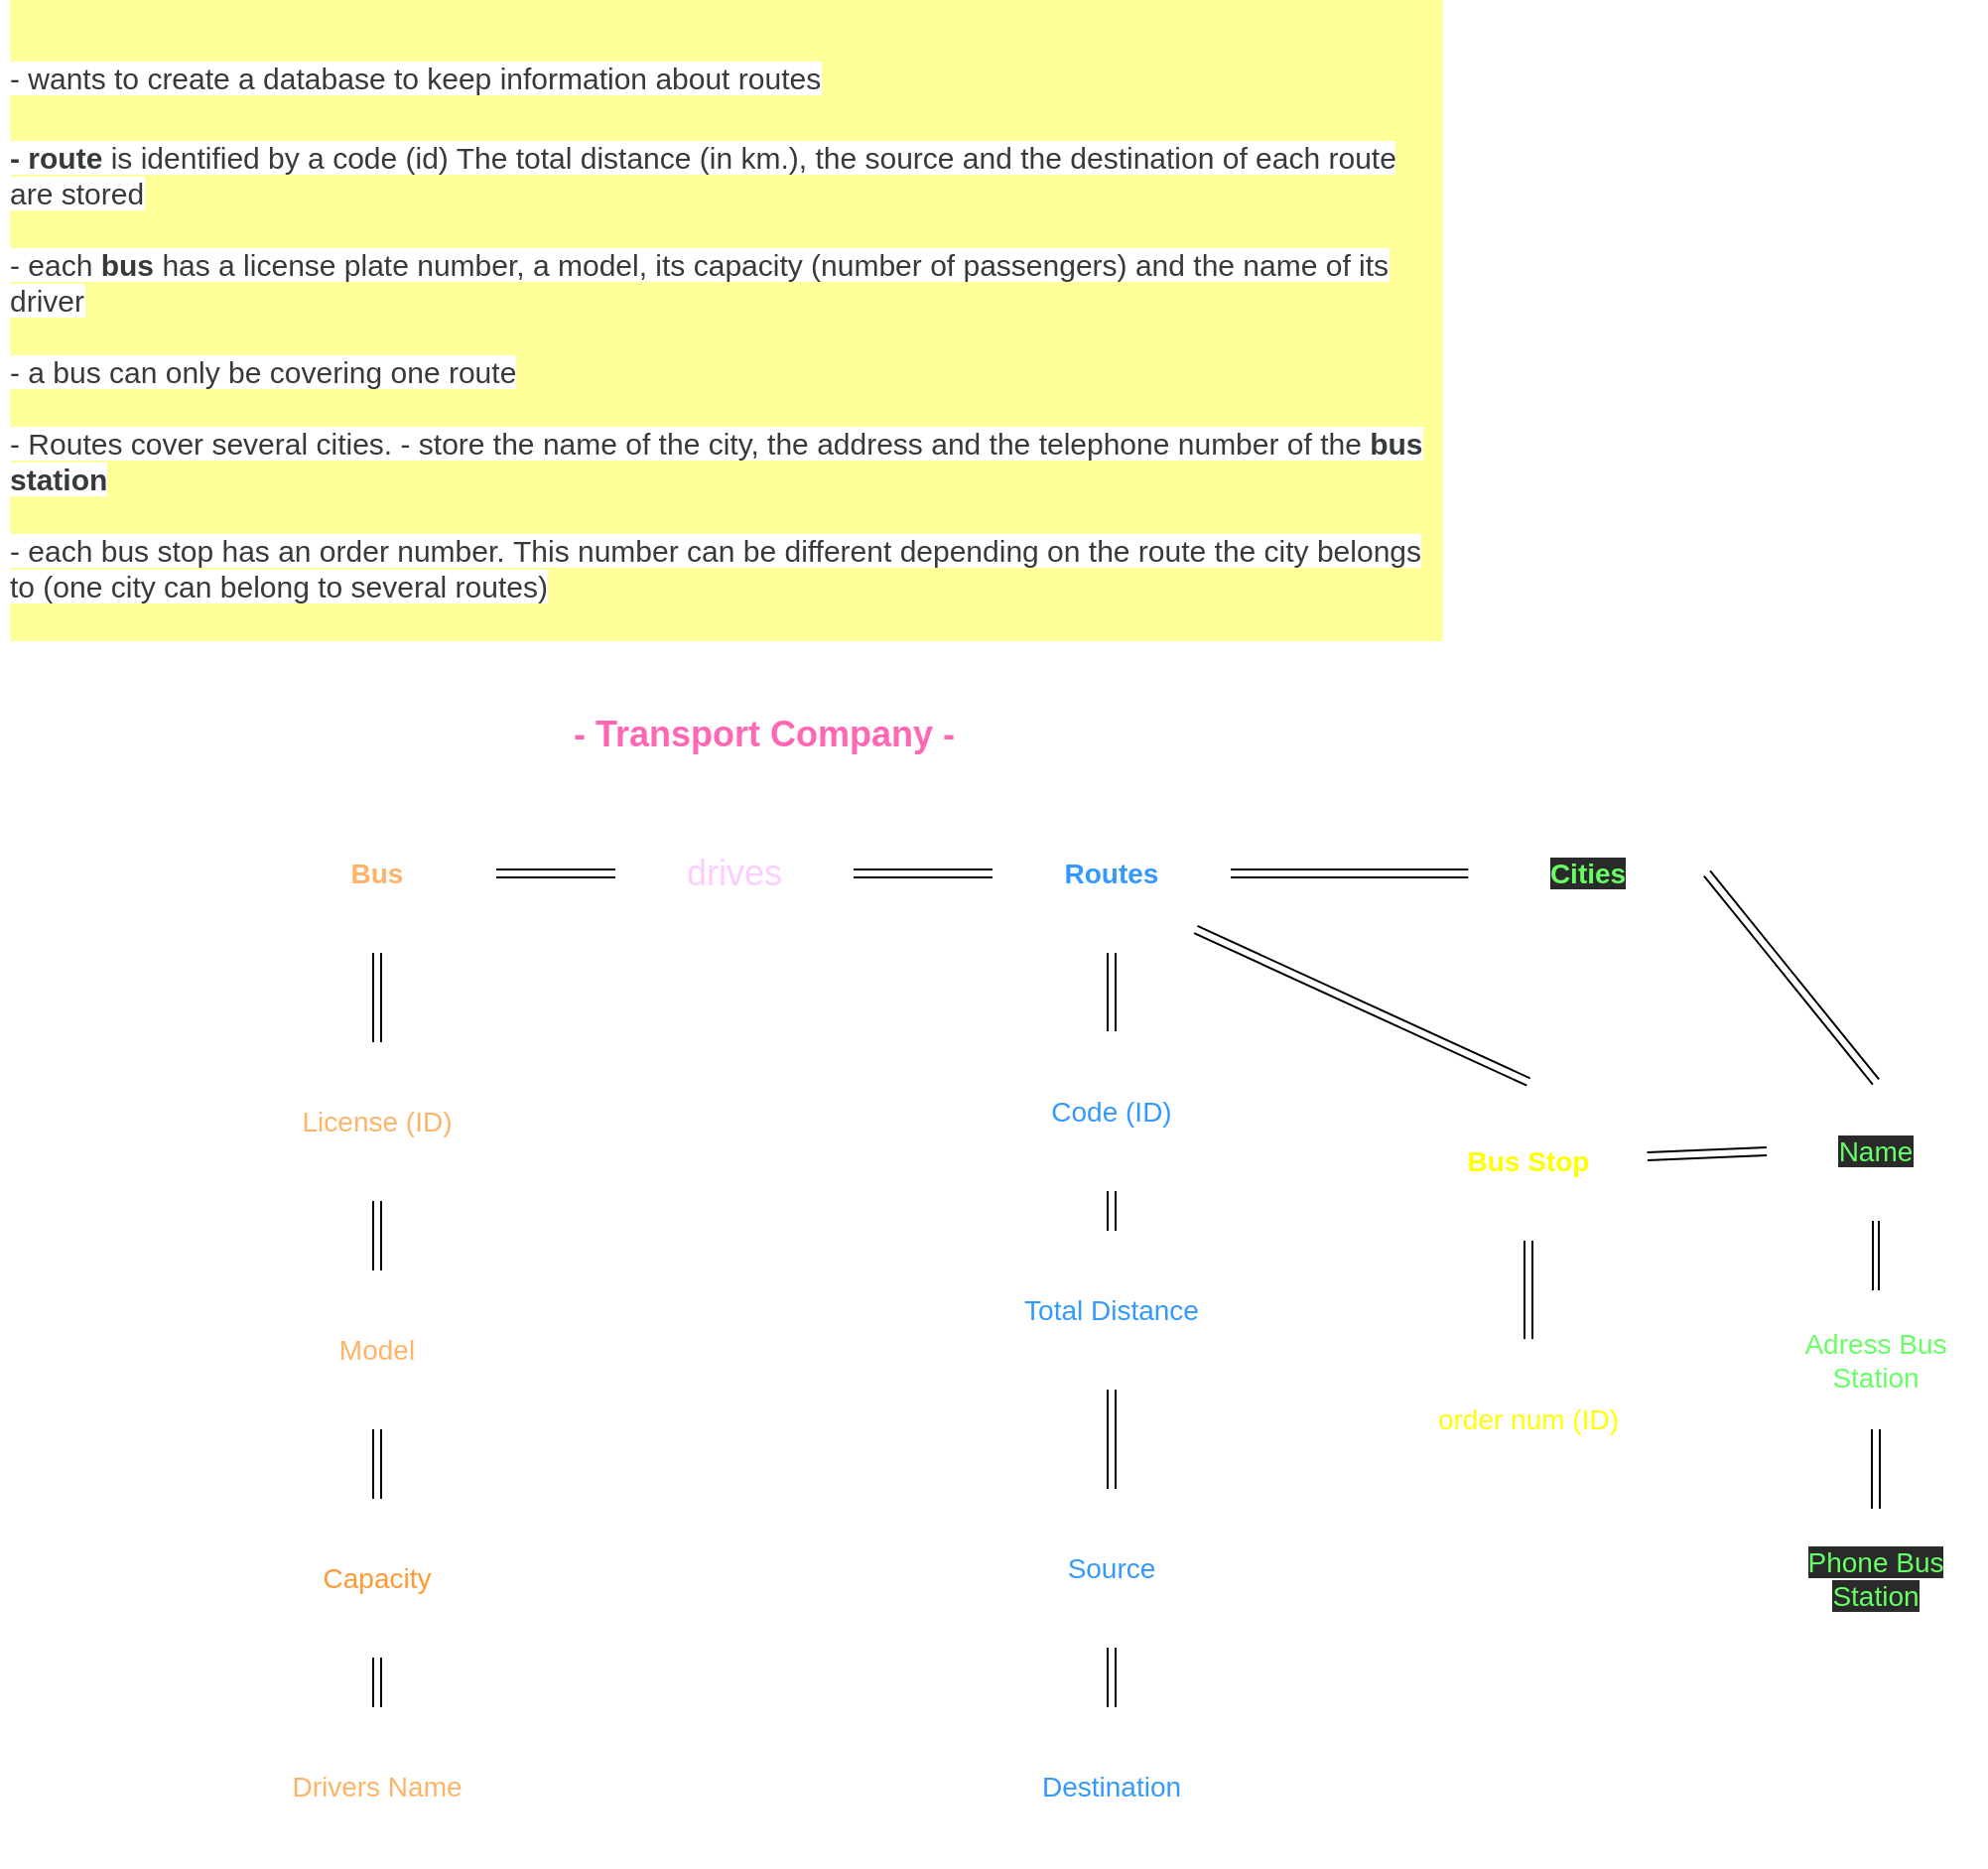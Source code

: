 <mxfile>
    <diagram id="3i0krbR3AakGJBCErde_" name="Brainstorming">
        <mxGraphModel dx="1923" dy="900" grid="1" gridSize="10" guides="1" tooltips="1" connect="1" arrows="1" fold="1" page="1" pageScale="1" pageWidth="827" pageHeight="1169" math="0" shadow="0">
            <root>
                <mxCell id="0"/>
                <mxCell id="1" parent="0"/>
                <mxCell id="3" value="&lt;h3&gt;&lt;b&gt;&lt;font color=&quot;#ff66b3&quot; style=&quot;font-size: 18px&quot;&gt;- Transport Company -&lt;/font&gt;&lt;/b&gt;&lt;/h3&gt;" style="text;html=1;strokeColor=none;fillColor=none;align=center;verticalAlign=middle;whiteSpace=wrap;rounded=0;" parent="1" vertex="1">
                    <mxGeometry x="-150" y="330" width="210" height="80" as="geometry"/>
                </mxCell>
                <mxCell id="KhNf68ThuHch4DrrgA4X-4" value="&lt;h1&gt;&lt;span style=&quot;background-color: rgb(255 , 255 , 255) ; color: rgb(55 , 58 , 60) ; font-size: 15px ; font-weight: normal&quot;&gt;- wants to create a database to keep information about routes&lt;/span&gt;&lt;br&gt;&lt;/h1&gt;&lt;span style=&quot;box-sizing: border-box ; font-weight: bolder ; color: rgb(55 , 58 , 60) ; font-family: , &amp;#34;blinkmacsystemfont&amp;#34; , &amp;#34;segoe ui&amp;#34; , &amp;#34;roboto&amp;#34; , &amp;#34;helvetica neue&amp;#34; , &amp;#34;arial&amp;#34; , sans-serif , &amp;#34;apple color emoji&amp;#34; , &amp;#34;segoe ui emoji&amp;#34; , &amp;#34;segoe ui symbol&amp;#34; ; font-size: 15px ; background-color: rgb(255 , 255 , 255)&quot;&gt;- route&lt;/span&gt;&lt;span style=&quot;color: rgb(55 , 58 , 60) ; font-family: , &amp;#34;blinkmacsystemfont&amp;#34; , &amp;#34;segoe ui&amp;#34; , &amp;#34;roboto&amp;#34; , &amp;#34;helvetica neue&amp;#34; , &amp;#34;arial&amp;#34; , sans-serif , &amp;#34;apple color emoji&amp;#34; , &amp;#34;segoe ui emoji&amp;#34; , &amp;#34;segoe ui symbol&amp;#34; ; font-size: 15px ; background-color: rgb(255 , 255 , 255)&quot;&gt;&amp;nbsp;is identified by a code (id) The total distance (in km.), the source and the destination of each route are stored&lt;br&gt;&lt;br&gt;&lt;/span&gt;&lt;span style=&quot;color: rgb(55 , 58 , 60) ; font-family: , &amp;#34;blinkmacsystemfont&amp;#34; , &amp;#34;segoe ui&amp;#34; , &amp;#34;roboto&amp;#34; , &amp;#34;helvetica neue&amp;#34; , &amp;#34;arial&amp;#34; , sans-serif , &amp;#34;apple color emoji&amp;#34; , &amp;#34;segoe ui emoji&amp;#34; , &amp;#34;segoe ui symbol&amp;#34; ; font-size: 15px ; background-color: rgb(255 , 255 , 255)&quot;&gt;- each&amp;nbsp;&lt;/span&gt;&lt;span style=&quot;box-sizing: border-box ; font-weight: bolder ; color: rgb(55 , 58 , 60) ; font-family: , &amp;#34;blinkmacsystemfont&amp;#34; , &amp;#34;segoe ui&amp;#34; , &amp;#34;roboto&amp;#34; , &amp;#34;helvetica neue&amp;#34; , &amp;#34;arial&amp;#34; , sans-serif , &amp;#34;apple color emoji&amp;#34; , &amp;#34;segoe ui emoji&amp;#34; , &amp;#34;segoe ui symbol&amp;#34; ; font-size: 15px ; background-color: rgb(255 , 255 , 255)&quot;&gt;bus&lt;/span&gt;&lt;span style=&quot;color: rgb(55 , 58 , 60) ; font-family: , &amp;#34;blinkmacsystemfont&amp;#34; , &amp;#34;segoe ui&amp;#34; , &amp;#34;roboto&amp;#34; , &amp;#34;helvetica neue&amp;#34; , &amp;#34;arial&amp;#34; , sans-serif , &amp;#34;apple color emoji&amp;#34; , &amp;#34;segoe ui emoji&amp;#34; , &amp;#34;segoe ui symbol&amp;#34; ; font-size: 15px ; background-color: rgb(255 , 255 , 255)&quot;&gt;&amp;nbsp;has a license plate number, a model, its capacity (number of passengers) and the name of its driver&lt;br&gt;&lt;br&gt;&lt;/span&gt;&lt;span style=&quot;color: rgb(55 , 58 , 60) ; font-family: , &amp;#34;blinkmacsystemfont&amp;#34; , &amp;#34;segoe ui&amp;#34; , &amp;#34;roboto&amp;#34; , &amp;#34;helvetica neue&amp;#34; , &amp;#34;arial&amp;#34; , sans-serif , &amp;#34;apple color emoji&amp;#34; , &amp;#34;segoe ui emoji&amp;#34; , &amp;#34;segoe ui symbol&amp;#34; ; font-size: 15px ; background-color: rgb(255 , 255 , 255)&quot;&gt;- a bus can only be covering one route&lt;br&gt;&lt;/span&gt;&lt;span style=&quot;color: rgb(55 , 58 , 60) ; font-family: , &amp;#34;blinkmacsystemfont&amp;#34; , &amp;#34;segoe ui&amp;#34; , &amp;#34;roboto&amp;#34; , &amp;#34;helvetica neue&amp;#34; , &amp;#34;arial&amp;#34; , sans-serif , &amp;#34;apple color emoji&amp;#34; , &amp;#34;segoe ui emoji&amp;#34; , &amp;#34;segoe ui symbol&amp;#34; ; font-size: 15px ; background-color: rgb(255 , 255 , 255)&quot;&gt;&lt;br&gt;-&amp;nbsp;&lt;/span&gt;&lt;span style=&quot;color: rgb(55 , 58 , 60) ; font-family: , &amp;#34;blinkmacsystemfont&amp;#34; , &amp;#34;segoe ui&amp;#34; , &amp;#34;roboto&amp;#34; , &amp;#34;helvetica neue&amp;#34; , &amp;#34;arial&amp;#34; , sans-serif , &amp;#34;apple color emoji&amp;#34; , &amp;#34;segoe ui emoji&amp;#34; , &amp;#34;segoe ui symbol&amp;#34; ; font-size: 15px ; background-color: rgb(255 , 255 , 255)&quot;&gt;Routes cover several cities. - store the name of the city, the address and the telephone number of the&lt;/span&gt;&lt;span style=&quot;box-sizing: border-box ; font-weight: bolder ; color: rgb(55 , 58 , 60) ; font-family: , &amp;#34;blinkmacsystemfont&amp;#34; , &amp;#34;segoe ui&amp;#34; , &amp;#34;roboto&amp;#34; , &amp;#34;helvetica neue&amp;#34; , &amp;#34;arial&amp;#34; , sans-serif , &amp;#34;apple color emoji&amp;#34; , &amp;#34;segoe ui emoji&amp;#34; , &amp;#34;segoe ui symbol&amp;#34; ; font-size: 15px ; background-color: rgb(255 , 255 , 255)&quot;&gt;&amp;nbsp;bus station&lt;br&gt;&lt;br&gt;&lt;span style=&quot;font-family: , &amp;#34;blinkmacsystemfont&amp;#34; , &amp;#34;segoe ui&amp;#34; , &amp;#34;roboto&amp;#34; , &amp;#34;helvetica neue&amp;#34; , &amp;#34;arial&amp;#34; , sans-serif , &amp;#34;apple color emoji&amp;#34; , &amp;#34;segoe ui emoji&amp;#34; , &amp;#34;segoe ui symbol&amp;#34; ; font-weight: 400&quot;&gt;- each bus stop has an order number.&amp;nbsp;&lt;/span&gt;&lt;span style=&quot;font-family: , &amp;#34;blinkmacsystemfont&amp;#34; , &amp;#34;segoe ui&amp;#34; , &amp;#34;roboto&amp;#34; , &amp;#34;helvetica neue&amp;#34; , &amp;#34;arial&amp;#34; , sans-serif , &amp;#34;apple color emoji&amp;#34; , &amp;#34;segoe ui emoji&amp;#34; , &amp;#34;segoe ui symbol&amp;#34; ; font-weight: 400&quot;&gt;This number can be different depending on the route the city belongs to (one city can belong to several routes)&lt;br&gt;&lt;/span&gt;&lt;/span&gt;&lt;span style=&quot;color: rgb(55 , 58 , 60) ; font-family: , &amp;#34;blinkmacsystemfont&amp;#34; , &amp;#34;segoe ui&amp;#34; , &amp;#34;roboto&amp;#34; , &amp;#34;helvetica neue&amp;#34; , &amp;#34;arial&amp;#34; , sans-serif , &amp;#34;apple color emoji&amp;#34; , &amp;#34;segoe ui emoji&amp;#34; , &amp;#34;segoe ui symbol&amp;#34; ; font-size: 15px ; background-color: rgb(255 , 255 , 255)&quot;&gt;&lt;br&gt;&lt;/span&gt;" style="text;html=1;strokeColor=none;fillColor=none;spacing=5;spacingTop=-20;whiteSpace=wrap;overflow=hidden;rounded=0;labelBackgroundColor=#FFFF99;fontSize=14;fontColor=#000000;" parent="1" vertex="1">
                    <mxGeometry x="-430" y="10" width="730" height="330" as="geometry"/>
                </mxCell>
                <mxCell id="KhNf68ThuHch4DrrgA4X-8" value="&lt;font style=&quot;font-size: 14px&quot; color=&quot;#ffb366&quot;&gt;&lt;b&gt;Bus&lt;/b&gt;&lt;/font&gt;" style="ellipse;whiteSpace=wrap;html=1;labelBackgroundColor=none;fontSize=11;fontColor=#3399FF;strokeColor=#FFFFFF;fillColor=none;" parent="1" vertex="1">
                    <mxGeometry x="-300" y="400" width="120" height="80" as="geometry"/>
                </mxCell>
                <mxCell id="KhNf68ThuHch4DrrgA4X-9" value="&lt;font style=&quot;font-size: 14px&quot;&gt;&lt;b&gt;Routes&lt;/b&gt;&lt;/font&gt;" style="ellipse;whiteSpace=wrap;html=1;labelBackgroundColor=none;fontSize=11;fontColor=#3399FF;strokeColor=#FFFFFF;fillColor=none;" parent="1" vertex="1">
                    <mxGeometry x="70" y="400" width="120" height="80" as="geometry"/>
                </mxCell>
                <mxCell id="KhNf68ThuHch4DrrgA4X-10" value="" style="endArrow=none;html=1;fontSize=14;fontColor=#3399FF;shape=link;entryX=0.5;entryY=1;entryDx=0;entryDy=0;exitX=0.5;exitY=0;exitDx=0;exitDy=0;" parent="1" source="KhNf68ThuHch4DrrgA4X-11" target="KhNf68ThuHch4DrrgA4X-9" edge="1">
                    <mxGeometry width="50" height="50" relative="1" as="geometry">
                        <mxPoint x="560" y="600" as="sourcePoint"/>
                        <mxPoint x="430" y="480" as="targetPoint"/>
                    </mxGeometry>
                </mxCell>
                <mxCell id="KhNf68ThuHch4DrrgA4X-11" value="&lt;font style=&quot;font-size: 14px&quot;&gt;Code (ID)&lt;/font&gt;&lt;span style=&quot;color: rgba(0 , 0 , 0 , 0) ; font-family: monospace ; font-size: 0px&quot;&gt;%3CmxGraphModel%3E%3Croot%3E%3CmxCell%20id%3D%220%22%2F%3E%3CmxCell%20id%3D%221%22%20parent%3D%220%22%2F%3E%3CmxCell%20id%3D%222%22%20value%3D%22%26lt%3Bfont%20style%3D%26quot%3Bfont-size%3A%2014px%26quot%3B%26gt%3B%26lt%3Bb%26gt%3BRoutes%26lt%3B%2Fb%26gt%3B%26lt%3B%2Ffont%26gt%3B%22%20style%3D%22ellipse%3BwhiteSpace%3Dwrap%3Bhtml%3D1%3BlabelBackgroundColor%3Dnone%3BfontSize%3D11%3BfontColor%3D%233399FF%3BstrokeColor%3D%23FFFFFF%3BfillColor%3Dnone%3B%22%20vertex%3D%221%22%20parent%3D%221%22%3E%3CmxGeometry%20x%3D%22500%22%20y%3D%22480%22%20width%3D%22120%22%20height%3D%2280%22%20as%3D%22geometry%22%2F%3E%3C%2FmxCell%3E%3C%2Froot%3E%3C%2FmxGraphModel%3E&lt;/span&gt;" style="ellipse;whiteSpace=wrap;html=1;labelBackgroundColor=none;fontSize=11;fontColor=#3399FF;strokeColor=#FFFFFF;fillColor=none;" parent="1" vertex="1">
                    <mxGeometry x="70" y="520" width="120" height="80" as="geometry"/>
                </mxCell>
                <mxCell id="KhNf68ThuHch4DrrgA4X-12" value="&lt;span style=&quot;font-size: 14px&quot;&gt;Total Distance&lt;/span&gt;" style="ellipse;whiteSpace=wrap;html=1;labelBackgroundColor=none;fontSize=11;fontColor=#3399FF;strokeColor=#FFFFFF;fillColor=none;" parent="1" vertex="1">
                    <mxGeometry x="55" y="620" width="150" height="80" as="geometry"/>
                </mxCell>
                <mxCell id="KhNf68ThuHch4DrrgA4X-14" value="" style="endArrow=none;html=1;fontSize=14;fontColor=#3399FF;shape=link;entryX=0.5;entryY=1;entryDx=0;entryDy=0;width=4;exitX=0.5;exitY=0;exitDx=0;exitDy=0;" parent="1" source="KhNf68ThuHch4DrrgA4X-12" target="KhNf68ThuHch4DrrgA4X-11" edge="1">
                    <mxGeometry width="50" height="50" relative="1" as="geometry">
                        <mxPoint x="570" y="610" as="sourcePoint"/>
                        <mxPoint x="570" y="570" as="targetPoint"/>
                    </mxGeometry>
                </mxCell>
                <mxCell id="KhNf68ThuHch4DrrgA4X-15" value="&lt;span style=&quot;font-size: 14px&quot;&gt;Source&lt;/span&gt;" style="ellipse;whiteSpace=wrap;html=1;labelBackgroundColor=none;fontSize=11;fontColor=#3399FF;strokeColor=#FFFFFF;fillColor=none;" parent="1" vertex="1">
                    <mxGeometry x="55" y="750" width="150" height="80" as="geometry"/>
                </mxCell>
                <mxCell id="KhNf68ThuHch4DrrgA4X-16" value="&lt;span style=&quot;font-size: 14px&quot;&gt;Destination&lt;/span&gt;" style="ellipse;whiteSpace=wrap;html=1;labelBackgroundColor=none;fontSize=11;fontColor=#3399FF;strokeColor=#FFFFFF;fillColor=none;" parent="1" vertex="1">
                    <mxGeometry x="55" y="860" width="150" height="80" as="geometry"/>
                </mxCell>
                <mxCell id="KhNf68ThuHch4DrrgA4X-17" value="" style="endArrow=none;html=1;fontSize=14;fontColor=#3399FF;shape=link;entryX=0.5;entryY=1;entryDx=0;entryDy=0;exitX=0.5;exitY=0;exitDx=0;exitDy=0;" parent="1" source="KhNf68ThuHch4DrrgA4X-15" target="KhNf68ThuHch4DrrgA4X-12" edge="1">
                    <mxGeometry width="50" height="50" relative="1" as="geometry">
                        <mxPoint x="380" y="860" as="sourcePoint"/>
                        <mxPoint x="430" y="810" as="targetPoint"/>
                    </mxGeometry>
                </mxCell>
                <mxCell id="KhNf68ThuHch4DrrgA4X-18" value="" style="endArrow=none;html=1;fontSize=14;fontColor=#3399FF;shape=link;entryX=0.5;entryY=1;entryDx=0;entryDy=0;exitX=0.5;exitY=0;exitDx=0;exitDy=0;" parent="1" source="KhNf68ThuHch4DrrgA4X-16" target="KhNf68ThuHch4DrrgA4X-15" edge="1">
                    <mxGeometry width="50" height="50" relative="1" as="geometry">
                        <mxPoint x="380" y="860" as="sourcePoint"/>
                        <mxPoint x="430" y="810" as="targetPoint"/>
                    </mxGeometry>
                </mxCell>
                <mxCell id="KhNf68ThuHch4DrrgA4X-19" value="&lt;font color=&quot;#ffb366&quot;&gt;&lt;font style=&quot;font-size: 14px&quot;&gt;License (ID)&lt;/font&gt;&lt;span style=&quot;font-family: monospace ; font-size: 0px&quot;&gt;%3CmxGraphModel%3E%3Croot%3E%3CmxCell%20id%3D%220%22%2F%3E%3CmxCell%20id%3D%221%22%20parent%3D%220%22%2F%3E%3CmxCell%20id%3D%222%22%20value%3D%22%26lt%3Bfont%20style%3D%26quot%3Bfont-size%3A%2014px%26quot%3B%26gt%3B%26lt%3Bb%26gt%3BRoutes%26lt%3B%2Fb%26gt%3B%26lt%3B%2Ffont%26gt%3B%22%20style%3D%22ellipse%3BwhiteSpace%3Dwrap%3Bhtml%3D1%3BlabelBackgroundColor%3Dnone%3BfontSize%3D11%3BfontColor%3D%233399FF%3BstrokeColor%3D%23FFFFFF%3BfillColor%3Dnone%3B%22%20vertex%3D%221%22%20parent%3D%221%22%3E%3CmxGeometry%20x%3D%22500%22%20y%3D%22480%22%20width%3D%22120%22%20height%3D%2280%22%20as%3D%22geometry%22%2F%3E%3C%2FmxCell%3E%3C%2Froot%3E%3C%2FmxGraphModel%3E&lt;/span&gt;&lt;/font&gt;" style="ellipse;whiteSpace=wrap;html=1;labelBackgroundColor=none;fontSize=11;fontColor=#3399FF;strokeColor=#FFFFFF;fillColor=none;" parent="1" vertex="1">
                    <mxGeometry x="-300" y="525" width="120" height="80" as="geometry"/>
                </mxCell>
                <mxCell id="KhNf68ThuHch4DrrgA4X-20" value="&lt;font color=&quot;#ffb366&quot;&gt;&lt;span style=&quot;font-size: 14px&quot;&gt;Model&lt;/span&gt;&lt;span style=&quot;font-family: monospace ; font-size: 0px&quot;&gt;%3CmxGraphModel%3E%3Croot%3E%3CmxCell%20id%3D%220%22%2F%3E%3CmxCell%20id%3D%221%22%20parent%3D%220%22%2F%3E%3CmxCell%20id%3D%222%22%20value%3D%22%26lt%3Bfont%20style%3D%26quot%3Bfont-size%3A%2014px%26quot%3B%26gt%3B%26lt%3Bb%26gt%3BLicense%20(ID)%26lt%3B%2Fb%26gt%3B%26lt%3B%2Ffont%26gt%3B%26lt%3Bspan%20style%3D%26quot%3Bcolor%3A%20rgba(0%20%2C%200%20%2C%200%20%2C%200)%20%3B%20font-family%3A%20monospace%20%3B%20font-size%3A%200px%26quot%3B%26gt%3B%253CmxGraphModel%253E%253Croot%253E%253CmxCell%2520id%253D%25220%2522%252F%253E%253CmxCell%2520id%253D%25221%2522%2520parent%253D%25220%2522%252F%253E%253CmxCell%2520id%253D%25222%2522%2520value%253D%2522%2526lt%253Bfont%2520style%253D%2526quot%253Bfont-size%253A%252014px%2526quot%253B%2526gt%253B%2526lt%253Bb%2526gt%253BRoutes%2526lt%253B%252Fb%2526gt%253B%2526lt%253B%252Ffont%2526gt%253B%2522%2520style%253D%2522ellipse%253BwhiteSpace%253Dwrap%253Bhtml%253D1%253BlabelBackgroundColor%253Dnone%253BfontSize%253D11%253BfontColor%253D%25233399FF%253BstrokeColor%253D%2523FFFFFF%253BfillColor%253Dnone%253B%2522%2520vertex%253D%25221%2522%2520parent%253D%25221%2522%253E%253CmxGeometry%2520x%253D%2522500%2522%2520y%253D%2522480%2522%2520width%253D%2522120%2522%2520height%253D%252280%2522%2520as%253D%2522geometry%2522%252F%253E%253C%252FmxCell%253E%253C%252Froot%253E%253C%252FmxGraphModel%253E%26lt%3B%2Fspan%26gt%3B%22%20style%3D%22ellipse%3BwhiteSpace%3Dwrap%3Bhtml%3D1%3BlabelBackgroundColor%3Dnone%3BfontSize%3D11%3BfontColor%3D%233399FF%3BstrokeColor%3D%23FFFFFF%3BfillColor%3Dnone%3B%22%20vertex%3D%221%22%20parent%3D%221%22%3E%3CmxGeometry%20x%3D%22100%22%20y%3D%22610%22%20width%3D%22120%22%20height%3D%2280%22%20as%3D%22geometry%22%2F%3E%3C%2FmxCell%3E%3C%2Froot%3E%3C%2FmxGraphModel%3E&lt;/span&gt;&lt;/font&gt;" style="ellipse;whiteSpace=wrap;html=1;labelBackgroundColor=none;fontSize=11;fontColor=#3399FF;strokeColor=#FFFFFF;fillColor=none;" parent="1" vertex="1">
                    <mxGeometry x="-300" y="640" width="120" height="80" as="geometry"/>
                </mxCell>
                <mxCell id="KhNf68ThuHch4DrrgA4X-21" value="&lt;span style=&quot;font-size: 14px&quot;&gt;&lt;font color=&quot;#ff9933&quot;&gt;Capacity&lt;/font&gt;&lt;/span&gt;" style="ellipse;whiteSpace=wrap;html=1;labelBackgroundColor=none;fontSize=11;fontColor=#3399FF;strokeColor=#FFFFFF;fillColor=none;" parent="1" vertex="1">
                    <mxGeometry x="-300" y="755" width="120" height="80" as="geometry"/>
                </mxCell>
                <mxCell id="KhNf68ThuHch4DrrgA4X-22" value="&lt;span style=&quot;font-size: 14px&quot;&gt;&lt;font color=&quot;#ffb366&quot;&gt;Drivers Name&lt;/font&gt;&lt;/span&gt;" style="ellipse;whiteSpace=wrap;html=1;labelBackgroundColor=none;fontSize=11;fontColor=#3399FF;strokeColor=#FFFFFF;fillColor=none;" parent="1" vertex="1">
                    <mxGeometry x="-300" y="860" width="120" height="80" as="geometry"/>
                </mxCell>
                <mxCell id="KhNf68ThuHch4DrrgA4X-23" value="" style="endArrow=none;html=1;fontSize=14;fontColor=#3399FF;shape=link;entryX=0.5;entryY=1;entryDx=0;entryDy=0;exitX=0.5;exitY=0;exitDx=0;exitDy=0;" parent="1" source="KhNf68ThuHch4DrrgA4X-19" target="KhNf68ThuHch4DrrgA4X-8" edge="1">
                    <mxGeometry width="50" height="50" relative="1" as="geometry">
                        <mxPoint x="380" y="730" as="sourcePoint"/>
                        <mxPoint x="430" y="680" as="targetPoint"/>
                    </mxGeometry>
                </mxCell>
                <mxCell id="KhNf68ThuHch4DrrgA4X-24" value="" style="endArrow=none;html=1;fontSize=14;fontColor=#3399FF;shape=link;entryX=0.5;entryY=1;entryDx=0;entryDy=0;exitX=0.5;exitY=0;exitDx=0;exitDy=0;" parent="1" source="KhNf68ThuHch4DrrgA4X-20" target="KhNf68ThuHch4DrrgA4X-19" edge="1">
                    <mxGeometry width="50" height="50" relative="1" as="geometry">
                        <mxPoint x="160" y="720" as="sourcePoint"/>
                        <mxPoint x="430" y="680" as="targetPoint"/>
                    </mxGeometry>
                </mxCell>
                <mxCell id="KhNf68ThuHch4DrrgA4X-25" value="" style="endArrow=none;html=1;fontSize=14;fontColor=#3399FF;shape=link;entryX=0.5;entryY=1;entryDx=0;entryDy=0;exitX=0.5;exitY=0;exitDx=0;exitDy=0;" parent="1" source="KhNf68ThuHch4DrrgA4X-21" target="KhNf68ThuHch4DrrgA4X-20" edge="1">
                    <mxGeometry width="50" height="50" relative="1" as="geometry">
                        <mxPoint x="380" y="730" as="sourcePoint"/>
                        <mxPoint x="430" y="680" as="targetPoint"/>
                    </mxGeometry>
                </mxCell>
                <mxCell id="KhNf68ThuHch4DrrgA4X-26" value="" style="endArrow=none;html=1;fontSize=14;fontColor=#3399FF;shape=link;entryX=0.5;entryY=1;entryDx=0;entryDy=0;exitX=0.5;exitY=0;exitDx=0;exitDy=0;" parent="1" source="KhNf68ThuHch4DrrgA4X-22" target="KhNf68ThuHch4DrrgA4X-21" edge="1">
                    <mxGeometry width="50" height="50" relative="1" as="geometry">
                        <mxPoint x="380" y="980" as="sourcePoint"/>
                        <mxPoint x="430" y="930" as="targetPoint"/>
                    </mxGeometry>
                </mxCell>
                <mxCell id="KhNf68ThuHch4DrrgA4X-32" value="&lt;font color=&quot;#ffffff&quot;&gt;every bus one route&lt;/font&gt;" style="text;html=1;strokeColor=none;fillColor=none;align=center;verticalAlign=middle;whiteSpace=wrap;rounded=0;labelBackgroundColor=none;fontSize=14;fontColor=#3399FF;" parent="1" vertex="1">
                    <mxGeometry x="-135" y="500" width="150" height="30" as="geometry"/>
                </mxCell>
                <mxCell id="KhNf68ThuHch4DrrgA4X-33" value="" style="endArrow=none;html=1;fontSize=14;fontColor=#3399FF;shape=link;entryX=1;entryY=0.5;entryDx=0;entryDy=0;" parent="1" source="KhNf68ThuHch4DrrgA4X-34" target="KhNf68ThuHch4DrrgA4X-9" edge="1">
                    <mxGeometry width="50" height="50" relative="1" as="geometry">
                        <mxPoint x="680" y="480" as="sourcePoint"/>
                        <mxPoint x="630" y="500" as="targetPoint"/>
                    </mxGeometry>
                </mxCell>
                <mxCell id="KhNf68ThuHch4DrrgA4X-34" value="&lt;font color=&quot;#66ff66&quot;&gt;&lt;span style=&quot;font-family: &amp;#34;helvetica&amp;#34; ; font-size: 14px ; font-style: normal ; letter-spacing: normal ; text-align: center ; text-indent: 0px ; text-transform: none ; word-spacing: 0px ; background-color: rgb(42 , 42 , 42) ; display: inline ; float: none&quot;&gt;&lt;b&gt;Cities&lt;/b&gt;&lt;/span&gt;&lt;br&gt;&lt;/font&gt;" style="ellipse;whiteSpace=wrap;html=1;labelBackgroundColor=none;fontSize=14;fontColor=#3399FF;strokeColor=#FFFFFF;fillColor=none;" parent="1" vertex="1">
                    <mxGeometry x="310" y="400" width="120" height="80" as="geometry"/>
                </mxCell>
                <mxCell id="KhNf68ThuHch4DrrgA4X-38" value="&lt;font color=&quot;#66ff66&quot;&gt;&lt;span style=&quot;font-family: &amp;#34;helvetica&amp;#34; ; font-size: 14px ; font-style: normal ; font-weight: 400 ; letter-spacing: normal ; text-align: center ; text-indent: 0px ; text-transform: none ; word-spacing: 0px ; background-color: rgb(42 , 42 , 42) ; display: inline ; float: none&quot;&gt;Name&lt;/span&gt;&lt;br&gt;&lt;/font&gt;" style="ellipse;whiteSpace=wrap;html=1;labelBackgroundColor=none;fontSize=14;fontColor=#3399FF;strokeColor=#FFFFFF;fillColor=none;" parent="1" vertex="1">
                    <mxGeometry x="460" y="545" width="110" height="70" as="geometry"/>
                </mxCell>
                <mxCell id="KhNf68ThuHch4DrrgA4X-39" value="&lt;font color=&quot;#66ff66&quot;&gt;&lt;font face=&quot;helvetica&quot;&gt;Adress Bus Station&lt;/font&gt;&lt;br&gt;&lt;/font&gt;" style="ellipse;whiteSpace=wrap;html=1;labelBackgroundColor=none;fontSize=14;fontColor=#3399FF;strokeColor=#FFFFFF;fillColor=none;" parent="1" vertex="1">
                    <mxGeometry x="460" y="650" width="110" height="70" as="geometry"/>
                </mxCell>
                <mxCell id="KhNf68ThuHch4DrrgA4X-40" value="&lt;font color=&quot;#66ff66&quot;&gt;&lt;span style=&quot;font-family: &amp;#34;helvetica&amp;#34; ; font-size: 14px ; font-style: normal ; font-weight: 400 ; letter-spacing: normal ; text-align: center ; text-indent: 0px ; text-transform: none ; word-spacing: 0px ; background-color: rgb(42 , 42 , 42) ; display: inline ; float: none&quot;&gt;Phone Bus Station&lt;/span&gt;&lt;br&gt;&lt;/font&gt;" style="ellipse;whiteSpace=wrap;html=1;labelBackgroundColor=none;fontSize=14;fontColor=#3399FF;strokeColor=#FFFFFF;fillColor=none;" parent="1" vertex="1">
                    <mxGeometry x="460" y="760" width="110" height="70" as="geometry"/>
                </mxCell>
                <mxCell id="KhNf68ThuHch4DrrgA4X-41" value="" style="endArrow=none;html=1;fontSize=14;fontColor=#66FF66;shape=link;entryX=0.5;entryY=1;entryDx=0;entryDy=0;exitX=0.5;exitY=0;exitDx=0;exitDy=0;width=-3;" parent="1" source="KhNf68ThuHch4DrrgA4X-39" target="KhNf68ThuHch4DrrgA4X-38" edge="1">
                    <mxGeometry width="50" height="50" relative="1" as="geometry">
                        <mxPoint x="560" y="760" as="sourcePoint"/>
                        <mxPoint x="610" y="710" as="targetPoint"/>
                    </mxGeometry>
                </mxCell>
                <mxCell id="KhNf68ThuHch4DrrgA4X-42" value="" style="endArrow=none;html=1;fontSize=14;fontColor=#66FF66;shape=link;entryX=0.5;entryY=1;entryDx=0;entryDy=0;exitX=0.5;exitY=0;exitDx=0;exitDy=0;" parent="1" source="KhNf68ThuHch4DrrgA4X-40" target="KhNf68ThuHch4DrrgA4X-39" edge="1">
                    <mxGeometry width="50" height="50" relative="1" as="geometry">
                        <mxPoint x="560" y="760" as="sourcePoint"/>
                        <mxPoint x="610" y="710" as="targetPoint"/>
                    </mxGeometry>
                </mxCell>
                <mxCell id="KhNf68ThuHch4DrrgA4X-44" value="" style="endArrow=none;html=1;fontSize=14;fontColor=#66FF66;shape=link;entryX=1;entryY=0.5;entryDx=0;entryDy=0;exitX=0.5;exitY=0;exitDx=0;exitDy=0;" parent="1" source="KhNf68ThuHch4DrrgA4X-38" target="KhNf68ThuHch4DrrgA4X-34" edge="1">
                    <mxGeometry width="50" height="50" relative="1" as="geometry">
                        <mxPoint x="540" y="600" as="sourcePoint"/>
                        <mxPoint x="590" y="550" as="targetPoint"/>
                    </mxGeometry>
                </mxCell>
                <mxCell id="KhNf68ThuHch4DrrgA4X-45" value="&lt;b&gt;&lt;font color=&quot;#ffff00&quot;&gt;Bus Stop&lt;/font&gt;&lt;/b&gt;" style="ellipse;whiteSpace=wrap;html=1;labelBackgroundColor=none;fontSize=14;fontColor=#66FF66;strokeColor=#FFFFFF;fillColor=none;" parent="1" vertex="1">
                    <mxGeometry x="280" y="545" width="120" height="80" as="geometry"/>
                </mxCell>
                <mxCell id="KhNf68ThuHch4DrrgA4X-47" value="" style="endArrow=none;html=1;fontSize=14;fontColor=#66FF66;shape=link;entryX=0;entryY=0.5;entryDx=0;entryDy=0;" parent="1" source="KhNf68ThuHch4DrrgA4X-45" target="KhNf68ThuHch4DrrgA4X-38" edge="1">
                    <mxGeometry width="50" height="50" relative="1" as="geometry">
                        <mxPoint x="210" y="510" as="sourcePoint"/>
                        <mxPoint x="260" y="460" as="targetPoint"/>
                    </mxGeometry>
                </mxCell>
                <mxCell id="KhNf68ThuHch4DrrgA4X-48" value="" style="endArrow=none;html=1;fontSize=14;fontColor=#FFFF00;shape=link;entryX=0.5;entryY=1;entryDx=0;entryDy=0;exitX=0.5;exitY=0;exitDx=0;exitDy=0;" parent="1" source="KhNf68ThuHch4DrrgA4X-49" target="KhNf68ThuHch4DrrgA4X-45" edge="1">
                    <mxGeometry width="50" height="50" relative="1" as="geometry">
                        <mxPoint x="320" y="560" as="sourcePoint"/>
                        <mxPoint x="270" y="460" as="targetPoint"/>
                    </mxGeometry>
                </mxCell>
                <mxCell id="KhNf68ThuHch4DrrgA4X-49" value="&lt;font color=&quot;#ffff00&quot;&gt;order num (ID)&lt;/font&gt;" style="ellipse;whiteSpace=wrap;html=1;labelBackgroundColor=none;fontSize=14;fontColor=#66FF66;strokeColor=#FFFFFF;fillColor=none;" parent="1" vertex="1">
                    <mxGeometry x="280" y="675" width="120" height="80" as="geometry"/>
                </mxCell>
                <mxCell id="7bQebVG09Sl7szE1yzq2-3" value="&lt;font color=&quot;#ffccff&quot;&gt;drives&lt;/font&gt;" style="rhombus;whiteSpace=wrap;html=1;labelBackgroundColor=none;fontSize=18;fontColor=#FFB366;strokeColor=#FFFFFF;fillColor=none;" parent="1" vertex="1">
                    <mxGeometry x="-120" y="400" width="120" height="80" as="geometry"/>
                </mxCell>
                <mxCell id="7bQebVG09Sl7szE1yzq2-4" value="" style="endArrow=none;html=1;fontSize=18;fontColor=#FFCCFF;shape=link;entryX=0;entryY=0.5;entryDx=0;entryDy=0;exitX=1;exitY=0.5;exitDx=0;exitDy=0;" parent="1" source="KhNf68ThuHch4DrrgA4X-8" target="7bQebVG09Sl7szE1yzq2-3" edge="1">
                    <mxGeometry width="50" height="50" relative="1" as="geometry">
                        <mxPoint x="-120" y="510" as="sourcePoint"/>
                        <mxPoint x="-70" y="460" as="targetPoint"/>
                    </mxGeometry>
                </mxCell>
                <mxCell id="7bQebVG09Sl7szE1yzq2-5" value="" style="endArrow=none;html=1;fontSize=18;fontColor=#FFCCFF;shape=link;entryX=1;entryY=0.5;entryDx=0;entryDy=0;exitX=0;exitY=0.5;exitDx=0;exitDy=0;" parent="1" source="KhNf68ThuHch4DrrgA4X-9" target="7bQebVG09Sl7szE1yzq2-3" edge="1">
                    <mxGeometry width="50" height="50" relative="1" as="geometry">
                        <mxPoint x="-120" y="510" as="sourcePoint"/>
                        <mxPoint x="-70" y="460" as="targetPoint"/>
                    </mxGeometry>
                </mxCell>
                <mxCell id="7bQebVG09Sl7szE1yzq2-6" value="" style="endArrow=none;html=1;fontSize=18;fontColor=#FFFFFF;shape=link;entryX=0.5;entryY=0;entryDx=0;entryDy=0;exitX=1;exitY=1;exitDx=0;exitDy=0;" parent="1" source="KhNf68ThuHch4DrrgA4X-9" target="KhNf68ThuHch4DrrgA4X-45" edge="1">
                    <mxGeometry width="50" height="50" relative="1" as="geometry">
                        <mxPoint x="360" y="490" as="sourcePoint"/>
                        <mxPoint x="200" y="460" as="targetPoint"/>
                    </mxGeometry>
                </mxCell>
            </root>
        </mxGraphModel>
    </diagram>
    <diagram id="NCjHek5yrXcbpHjp7_MJ" name="Tables">
        <mxGraphModel dx="548" dy="450" grid="1" gridSize="10" guides="1" tooltips="1" connect="1" arrows="1" fold="1" page="1" pageScale="1" pageWidth="827" pageHeight="1169" math="0" shadow="0">
            <root>
                <mxCell id="slJAHKkvd8Bo7gFiSA_M-0"/>
                <mxCell id="slJAHKkvd8Bo7gFiSA_M-1" parent="slJAHKkvd8Bo7gFiSA_M-0"/>
                <mxCell id="cmdRNotz22MEFSCu1hS4-0" value="Bus" style="swimlane;fontStyle=1;align=center;verticalAlign=top;childLayout=stackLayout;horizontal=1;startSize=26;horizontalStack=0;resizeParent=1;resizeParentMax=0;resizeLast=0;collapsible=1;marginBottom=0;fontSize=18;fontColor=#FF66B3;" parent="slJAHKkvd8Bo7gFiSA_M-1" vertex="1">
                    <mxGeometry x="100" y="70" width="160" height="138" as="geometry"/>
                </mxCell>
                <mxCell id="cmdRNotz22MEFSCu1hS4-1" value="bus_id" style="text;strokeColor=none;fillColor=none;align=left;verticalAlign=top;spacingLeft=4;spacingRight=4;overflow=hidden;rotatable=0;points=[[0,0.5],[1,0.5]];portConstraint=eastwest;fontSize=18;fontColor=#FF66B3;" parent="cmdRNotz22MEFSCu1hS4-0" vertex="1">
                    <mxGeometry y="26" width="160" height="26" as="geometry"/>
                </mxCell>
                <mxCell id="cmdRNotz22MEFSCu1hS4-2" value="" style="line;strokeWidth=1;fillColor=none;align=left;verticalAlign=middle;spacingTop=-1;spacingLeft=3;spacingRight=3;rotatable=0;labelPosition=right;points=[];portConstraint=eastwest;fontSize=18;fontColor=#FF66B3;" parent="cmdRNotz22MEFSCu1hS4-0" vertex="1">
                    <mxGeometry y="52" width="160" height="8" as="geometry"/>
                </mxCell>
                <mxCell id="cmdRNotz22MEFSCu1hS4-3" value="model" style="text;strokeColor=none;fillColor=none;align=left;verticalAlign=top;spacingLeft=4;spacingRight=4;overflow=hidden;rotatable=0;points=[[0,0.5],[1,0.5]];portConstraint=eastwest;fontSize=18;fontColor=#FF66B3;" parent="cmdRNotz22MEFSCu1hS4-0" vertex="1">
                    <mxGeometry y="60" width="160" height="26" as="geometry"/>
                </mxCell>
                <mxCell id="cmdRNotz22MEFSCu1hS4-18" value="capacity" style="text;strokeColor=none;fillColor=none;align=left;verticalAlign=top;spacingLeft=4;spacingRight=4;overflow=hidden;rotatable=0;points=[[0,0.5],[1,0.5]];portConstraint=eastwest;fontSize=18;fontColor=#FF66B3;" parent="cmdRNotz22MEFSCu1hS4-0" vertex="1">
                    <mxGeometry y="86" width="160" height="26" as="geometry"/>
                </mxCell>
                <mxCell id="cmdRNotz22MEFSCu1hS4-19" value="driver_name" style="text;strokeColor=none;fillColor=none;align=left;verticalAlign=top;spacingLeft=4;spacingRight=4;overflow=hidden;rotatable=0;points=[[0,0.5],[1,0.5]];portConstraint=eastwest;fontSize=18;fontColor=#FF66B3;" parent="cmdRNotz22MEFSCu1hS4-0" vertex="1">
                    <mxGeometry y="112" width="160" height="26" as="geometry"/>
                </mxCell>
                <mxCell id="cmdRNotz22MEFSCu1hS4-9" value="Route" style="swimlane;fontStyle=1;align=center;verticalAlign=top;childLayout=stackLayout;horizontal=1;startSize=26;horizontalStack=0;resizeParent=1;resizeParentMax=0;resizeLast=0;collapsible=1;marginBottom=0;fontSize=18;fontColor=#FF66B3;" parent="slJAHKkvd8Bo7gFiSA_M-1" vertex="1">
                    <mxGeometry x="350" y="70" width="160" height="164" as="geometry"/>
                </mxCell>
                <mxCell id="cmdRNotz22MEFSCu1hS4-10" value="route_id" style="text;strokeColor=none;fillColor=none;align=left;verticalAlign=top;spacingLeft=4;spacingRight=4;overflow=hidden;rotatable=0;points=[[0,0.5],[1,0.5]];portConstraint=eastwest;fontSize=18;fontColor=#FF66B3;" parent="cmdRNotz22MEFSCu1hS4-9" vertex="1">
                    <mxGeometry y="26" width="160" height="26" as="geometry"/>
                </mxCell>
                <mxCell id="cmdRNotz22MEFSCu1hS4-11" value="" style="line;strokeWidth=1;fillColor=none;align=left;verticalAlign=middle;spacingTop=-1;spacingLeft=3;spacingRight=3;rotatable=0;labelPosition=right;points=[];portConstraint=eastwest;fontSize=18;fontColor=#FF66B3;" parent="cmdRNotz22MEFSCu1hS4-9" vertex="1">
                    <mxGeometry y="52" width="160" height="8" as="geometry"/>
                </mxCell>
                <mxCell id="cmdRNotz22MEFSCu1hS4-12" value="distance" style="text;strokeColor=none;fillColor=none;align=left;verticalAlign=top;spacingLeft=4;spacingRight=4;overflow=hidden;rotatable=0;points=[[0,0.5],[1,0.5]];portConstraint=eastwest;fontSize=18;fontColor=#FF66B3;" parent="cmdRNotz22MEFSCu1hS4-9" vertex="1">
                    <mxGeometry y="60" width="160" height="26" as="geometry"/>
                </mxCell>
                <mxCell id="cmdRNotz22MEFSCu1hS4-14" value="source" style="text;strokeColor=none;fillColor=none;align=left;verticalAlign=top;spacingLeft=4;spacingRight=4;overflow=hidden;rotatable=0;points=[[0,0.5],[1,0.5]];portConstraint=eastwest;fontSize=18;fontColor=#FF66B3;" parent="cmdRNotz22MEFSCu1hS4-9" vertex="1">
                    <mxGeometry y="86" width="160" height="26" as="geometry"/>
                </mxCell>
                <mxCell id="cmdRNotz22MEFSCu1hS4-15" value="destination" style="text;strokeColor=none;fillColor=none;align=left;verticalAlign=top;spacingLeft=4;spacingRight=4;overflow=hidden;rotatable=0;points=[[0,0.5],[1,0.5]];portConstraint=eastwest;fontSize=18;fontColor=#FF66B3;" parent="cmdRNotz22MEFSCu1hS4-9" vertex="1">
                    <mxGeometry y="112" width="160" height="26" as="geometry"/>
                </mxCell>
                <mxCell id="2SHj7880ecacIGnNldyr-0" value="cities" style="text;strokeColor=none;fillColor=none;align=left;verticalAlign=top;spacingLeft=4;spacingRight=4;overflow=hidden;rotatable=0;points=[[0,0.5],[1,0.5]];portConstraint=eastwest;fontSize=18;fontColor=#FF66B3;" vertex="1" parent="cmdRNotz22MEFSCu1hS4-9">
                    <mxGeometry y="138" width="160" height="26" as="geometry"/>
                </mxCell>
            </root>
        </mxGraphModel>
    </diagram>
    <diagram id="nuci_8MCOoovHJpTfuPM" name="Table_Details">
        <mxGraphModel dx="548" dy="450" grid="1" gridSize="10" guides="1" tooltips="1" connect="1" arrows="1" fold="1" page="1" pageScale="1" pageWidth="827" pageHeight="1169" math="0" shadow="0">
            <root>
                <mxCell id="dGyI4_s9Sjr1th2zWghW-0"/>
                <mxCell id="dGyI4_s9Sjr1th2zWghW-1" parent="dGyI4_s9Sjr1th2zWghW-0"/>
                <mxCell id="k0tvvjLVlrtLKSwW1g85-6" value="City" style="swimlane;fontStyle=1;align=center;verticalAlign=top;childLayout=stackLayout;horizontal=1;startSize=26;horizontalStack=0;resizeParent=1;resizeParentMax=0;resizeLast=0;collapsible=1;marginBottom=0;fontSize=18;fontColor=#FF66B3;" parent="dGyI4_s9Sjr1th2zWghW-1" vertex="1">
                    <mxGeometry x="260" y="270" width="160" height="112" as="geometry"/>
                </mxCell>
                <mxCell id="k0tvvjLVlrtLKSwW1g85-8" value="" style="line;strokeWidth=1;fillColor=none;align=left;verticalAlign=middle;spacingTop=-1;spacingLeft=3;spacingRight=3;rotatable=0;labelPosition=right;points=[];portConstraint=eastwest;fontSize=18;fontColor=#FF66B3;" parent="k0tvvjLVlrtLKSwW1g85-6" vertex="1">
                    <mxGeometry y="26" width="160" height="8" as="geometry"/>
                </mxCell>
                <mxCell id="k0tvvjLVlrtLKSwW1g85-9" value="city_name" style="text;strokeColor=none;fillColor=none;align=left;verticalAlign=top;spacingLeft=4;spacingRight=4;overflow=hidden;rotatable=0;points=[[0,0.5],[1,0.5]];portConstraint=eastwest;fontSize=18;fontColor=#FF66B3;" parent="k0tvvjLVlrtLKSwW1g85-6" vertex="1">
                    <mxGeometry y="34" width="160" height="26" as="geometry"/>
                </mxCell>
                <mxCell id="76h_JXAJ-kuIECUPtcoO-0" value="busstop_adress" style="text;strokeColor=none;fillColor=none;align=left;verticalAlign=top;spacingLeft=4;spacingRight=4;overflow=hidden;rotatable=0;points=[[0,0.5],[1,0.5]];portConstraint=eastwest;fontSize=18;fontColor=#FF66B3;" vertex="1" parent="k0tvvjLVlrtLKSwW1g85-6">
                    <mxGeometry y="60" width="160" height="26" as="geometry"/>
                </mxCell>
                <mxCell id="76h_JXAJ-kuIECUPtcoO-1" value="busstop_phone" style="text;strokeColor=none;fillColor=none;align=left;verticalAlign=top;spacingLeft=4;spacingRight=4;overflow=hidden;rotatable=0;points=[[0,0.5],[1,0.5]];portConstraint=eastwest;fontSize=18;fontColor=#FF66B3;" vertex="1" parent="k0tvvjLVlrtLKSwW1g85-6">
                    <mxGeometry y="86" width="160" height="26" as="geometry"/>
                </mxCell>
                <mxCell id="6ypvz_OAqtRYujSRL1OT-0" value="Route" style="swimlane;fontStyle=1;align=center;verticalAlign=top;childLayout=stackLayout;horizontal=1;startSize=26;horizontalStack=0;resizeParent=1;resizeParentMax=0;resizeLast=0;collapsible=1;marginBottom=0;fontSize=18;fontColor=#FF66B3;" vertex="1" parent="dGyI4_s9Sjr1th2zWghW-1">
                    <mxGeometry x="254" y="50" width="160" height="190" as="geometry"/>
                </mxCell>
                <mxCell id="6ypvz_OAqtRYujSRL1OT-1" value="route_id" style="text;strokeColor=none;fillColor=none;align=left;verticalAlign=top;spacingLeft=4;spacingRight=4;overflow=hidden;rotatable=0;points=[[0,0.5],[1,0.5]];portConstraint=eastwest;fontSize=18;fontColor=#FF66B3;" vertex="1" parent="6ypvz_OAqtRYujSRL1OT-0">
                    <mxGeometry y="26" width="160" height="26" as="geometry"/>
                </mxCell>
                <mxCell id="6ypvz_OAqtRYujSRL1OT-2" value="" style="line;strokeWidth=1;fillColor=none;align=left;verticalAlign=middle;spacingTop=-1;spacingLeft=3;spacingRight=3;rotatable=0;labelPosition=right;points=[];portConstraint=eastwest;fontSize=18;fontColor=#FF66B3;" vertex="1" parent="6ypvz_OAqtRYujSRL1OT-0">
                    <mxGeometry y="52" width="160" height="8" as="geometry"/>
                </mxCell>
                <mxCell id="6ypvz_OAqtRYujSRL1OT-3" value="distance" style="text;strokeColor=none;fillColor=none;align=left;verticalAlign=top;spacingLeft=4;spacingRight=4;overflow=hidden;rotatable=0;points=[[0,0.5],[1,0.5]];portConstraint=eastwest;fontSize=18;fontColor=#FF66B3;" vertex="1" parent="6ypvz_OAqtRYujSRL1OT-0">
                    <mxGeometry y="60" width="160" height="26" as="geometry"/>
                </mxCell>
                <mxCell id="6ypvz_OAqtRYujSRL1OT-4" value="source" style="text;strokeColor=none;fillColor=none;align=left;verticalAlign=top;spacingLeft=4;spacingRight=4;overflow=hidden;rotatable=0;points=[[0,0.5],[1,0.5]];portConstraint=eastwest;fontSize=18;fontColor=#FF66B3;" vertex="1" parent="6ypvz_OAqtRYujSRL1OT-0">
                    <mxGeometry y="86" width="160" height="26" as="geometry"/>
                </mxCell>
                <mxCell id="6ypvz_OAqtRYujSRL1OT-5" value="destination" style="text;strokeColor=none;fillColor=none;align=left;verticalAlign=top;spacingLeft=4;spacingRight=4;overflow=hidden;rotatable=0;points=[[0,0.5],[1,0.5]];portConstraint=eastwest;fontSize=18;fontColor=#FF66B3;" vertex="1" parent="6ypvz_OAqtRYujSRL1OT-0">
                    <mxGeometry y="112" width="160" height="26" as="geometry"/>
                </mxCell>
                <mxCell id="6ypvz_OAqtRYujSRL1OT-6" value="cities" style="text;strokeColor=none;fillColor=none;align=left;verticalAlign=top;spacingLeft=4;spacingRight=4;overflow=hidden;rotatable=0;points=[[0,0.5],[1,0.5]];portConstraint=eastwest;fontSize=18;fontColor=#FF66B3;" vertex="1" parent="6ypvz_OAqtRYujSRL1OT-0">
                    <mxGeometry y="138" width="160" height="26" as="geometry"/>
                </mxCell>
                <mxCell id="6ypvz_OAqtRYujSRL1OT-7" value="bus_stops" style="text;strokeColor=none;fillColor=none;align=left;verticalAlign=top;spacingLeft=4;spacingRight=4;overflow=hidden;rotatable=0;points=[[0,0.5],[1,0.5]];portConstraint=eastwest;fontSize=18;fontColor=#FF66B3;" vertex="1" parent="6ypvz_OAqtRYujSRL1OT-0">
                    <mxGeometry y="164" width="160" height="26" as="geometry"/>
                </mxCell>
                <mxCell id="BgM1pmB_3YRwswRzS2TK-0" value="Bus" style="swimlane;fontStyle=1;align=center;verticalAlign=top;childLayout=stackLayout;horizontal=1;startSize=26;horizontalStack=0;resizeParent=1;resizeParentMax=0;resizeLast=0;collapsible=1;marginBottom=0;fontSize=18;fontColor=#FF66B3;" vertex="1" parent="dGyI4_s9Sjr1th2zWghW-1">
                    <mxGeometry x="40" y="50" width="160" height="138" as="geometry"/>
                </mxCell>
                <mxCell id="BgM1pmB_3YRwswRzS2TK-1" value="bus_id" style="text;strokeColor=none;fillColor=none;align=left;verticalAlign=top;spacingLeft=4;spacingRight=4;overflow=hidden;rotatable=0;points=[[0,0.5],[1,0.5]];portConstraint=eastwest;fontSize=18;fontColor=#FF66B3;" vertex="1" parent="BgM1pmB_3YRwswRzS2TK-0">
                    <mxGeometry y="26" width="160" height="26" as="geometry"/>
                </mxCell>
                <mxCell id="BgM1pmB_3YRwswRzS2TK-2" value="" style="line;strokeWidth=1;fillColor=none;align=left;verticalAlign=middle;spacingTop=-1;spacingLeft=3;spacingRight=3;rotatable=0;labelPosition=right;points=[];portConstraint=eastwest;fontSize=18;fontColor=#FF66B3;" vertex="1" parent="BgM1pmB_3YRwswRzS2TK-0">
                    <mxGeometry y="52" width="160" height="8" as="geometry"/>
                </mxCell>
                <mxCell id="BgM1pmB_3YRwswRzS2TK-3" value="model" style="text;strokeColor=none;fillColor=none;align=left;verticalAlign=top;spacingLeft=4;spacingRight=4;overflow=hidden;rotatable=0;points=[[0,0.5],[1,0.5]];portConstraint=eastwest;fontSize=18;fontColor=#FF66B3;" vertex="1" parent="BgM1pmB_3YRwswRzS2TK-0">
                    <mxGeometry y="60" width="160" height="26" as="geometry"/>
                </mxCell>
                <mxCell id="BgM1pmB_3YRwswRzS2TK-4" value="capacity" style="text;strokeColor=none;fillColor=none;align=left;verticalAlign=top;spacingLeft=4;spacingRight=4;overflow=hidden;rotatable=0;points=[[0,0.5],[1,0.5]];portConstraint=eastwest;fontSize=18;fontColor=#FF66B3;" vertex="1" parent="BgM1pmB_3YRwswRzS2TK-0">
                    <mxGeometry y="86" width="160" height="26" as="geometry"/>
                </mxCell>
                <mxCell id="BgM1pmB_3YRwswRzS2TK-5" value="driver_name" style="text;strokeColor=none;fillColor=none;align=left;verticalAlign=top;spacingLeft=4;spacingRight=4;overflow=hidden;rotatable=0;points=[[0,0.5],[1,0.5]];portConstraint=eastwest;fontSize=18;fontColor=#FF66B3;" vertex="1" parent="BgM1pmB_3YRwswRzS2TK-0">
                    <mxGeometry y="112" width="160" height="26" as="geometry"/>
                </mxCell>
                <mxCell id="cQuEJibKlX182wqMZ2pH-0" value="Bus Stop" style="swimlane;fontStyle=1;align=center;verticalAlign=top;childLayout=stackLayout;horizontal=1;startSize=26;horizontalStack=0;resizeParent=1;resizeParentMax=0;resizeLast=0;collapsible=1;marginBottom=0;fontSize=18;fontColor=#FF66B3;" vertex="1" parent="dGyI4_s9Sjr1th2zWghW-1">
                    <mxGeometry x="260" y="410" width="160" height="60" as="geometry"/>
                </mxCell>
                <mxCell id="cQuEJibKlX182wqMZ2pH-1" value="order_number" style="text;strokeColor=none;fillColor=none;align=left;verticalAlign=top;spacingLeft=4;spacingRight=4;overflow=hidden;rotatable=0;points=[[0,0.5],[1,0.5]];portConstraint=eastwest;fontSize=18;fontColor=#FF66B3;" vertex="1" parent="cQuEJibKlX182wqMZ2pH-0">
                    <mxGeometry y="26" width="160" height="26" as="geometry"/>
                </mxCell>
                <mxCell id="cQuEJibKlX182wqMZ2pH-2" value="" style="line;strokeWidth=1;fillColor=none;align=left;verticalAlign=middle;spacingTop=-1;spacingLeft=3;spacingRight=3;rotatable=0;labelPosition=right;points=[];portConstraint=eastwest;fontSize=18;fontColor=#FF66B3;" vertex="1" parent="cQuEJibKlX182wqMZ2pH-0">
                    <mxGeometry y="52" width="160" height="8" as="geometry"/>
                </mxCell>
            </root>
        </mxGraphModel>
    </diagram>
</mxfile>